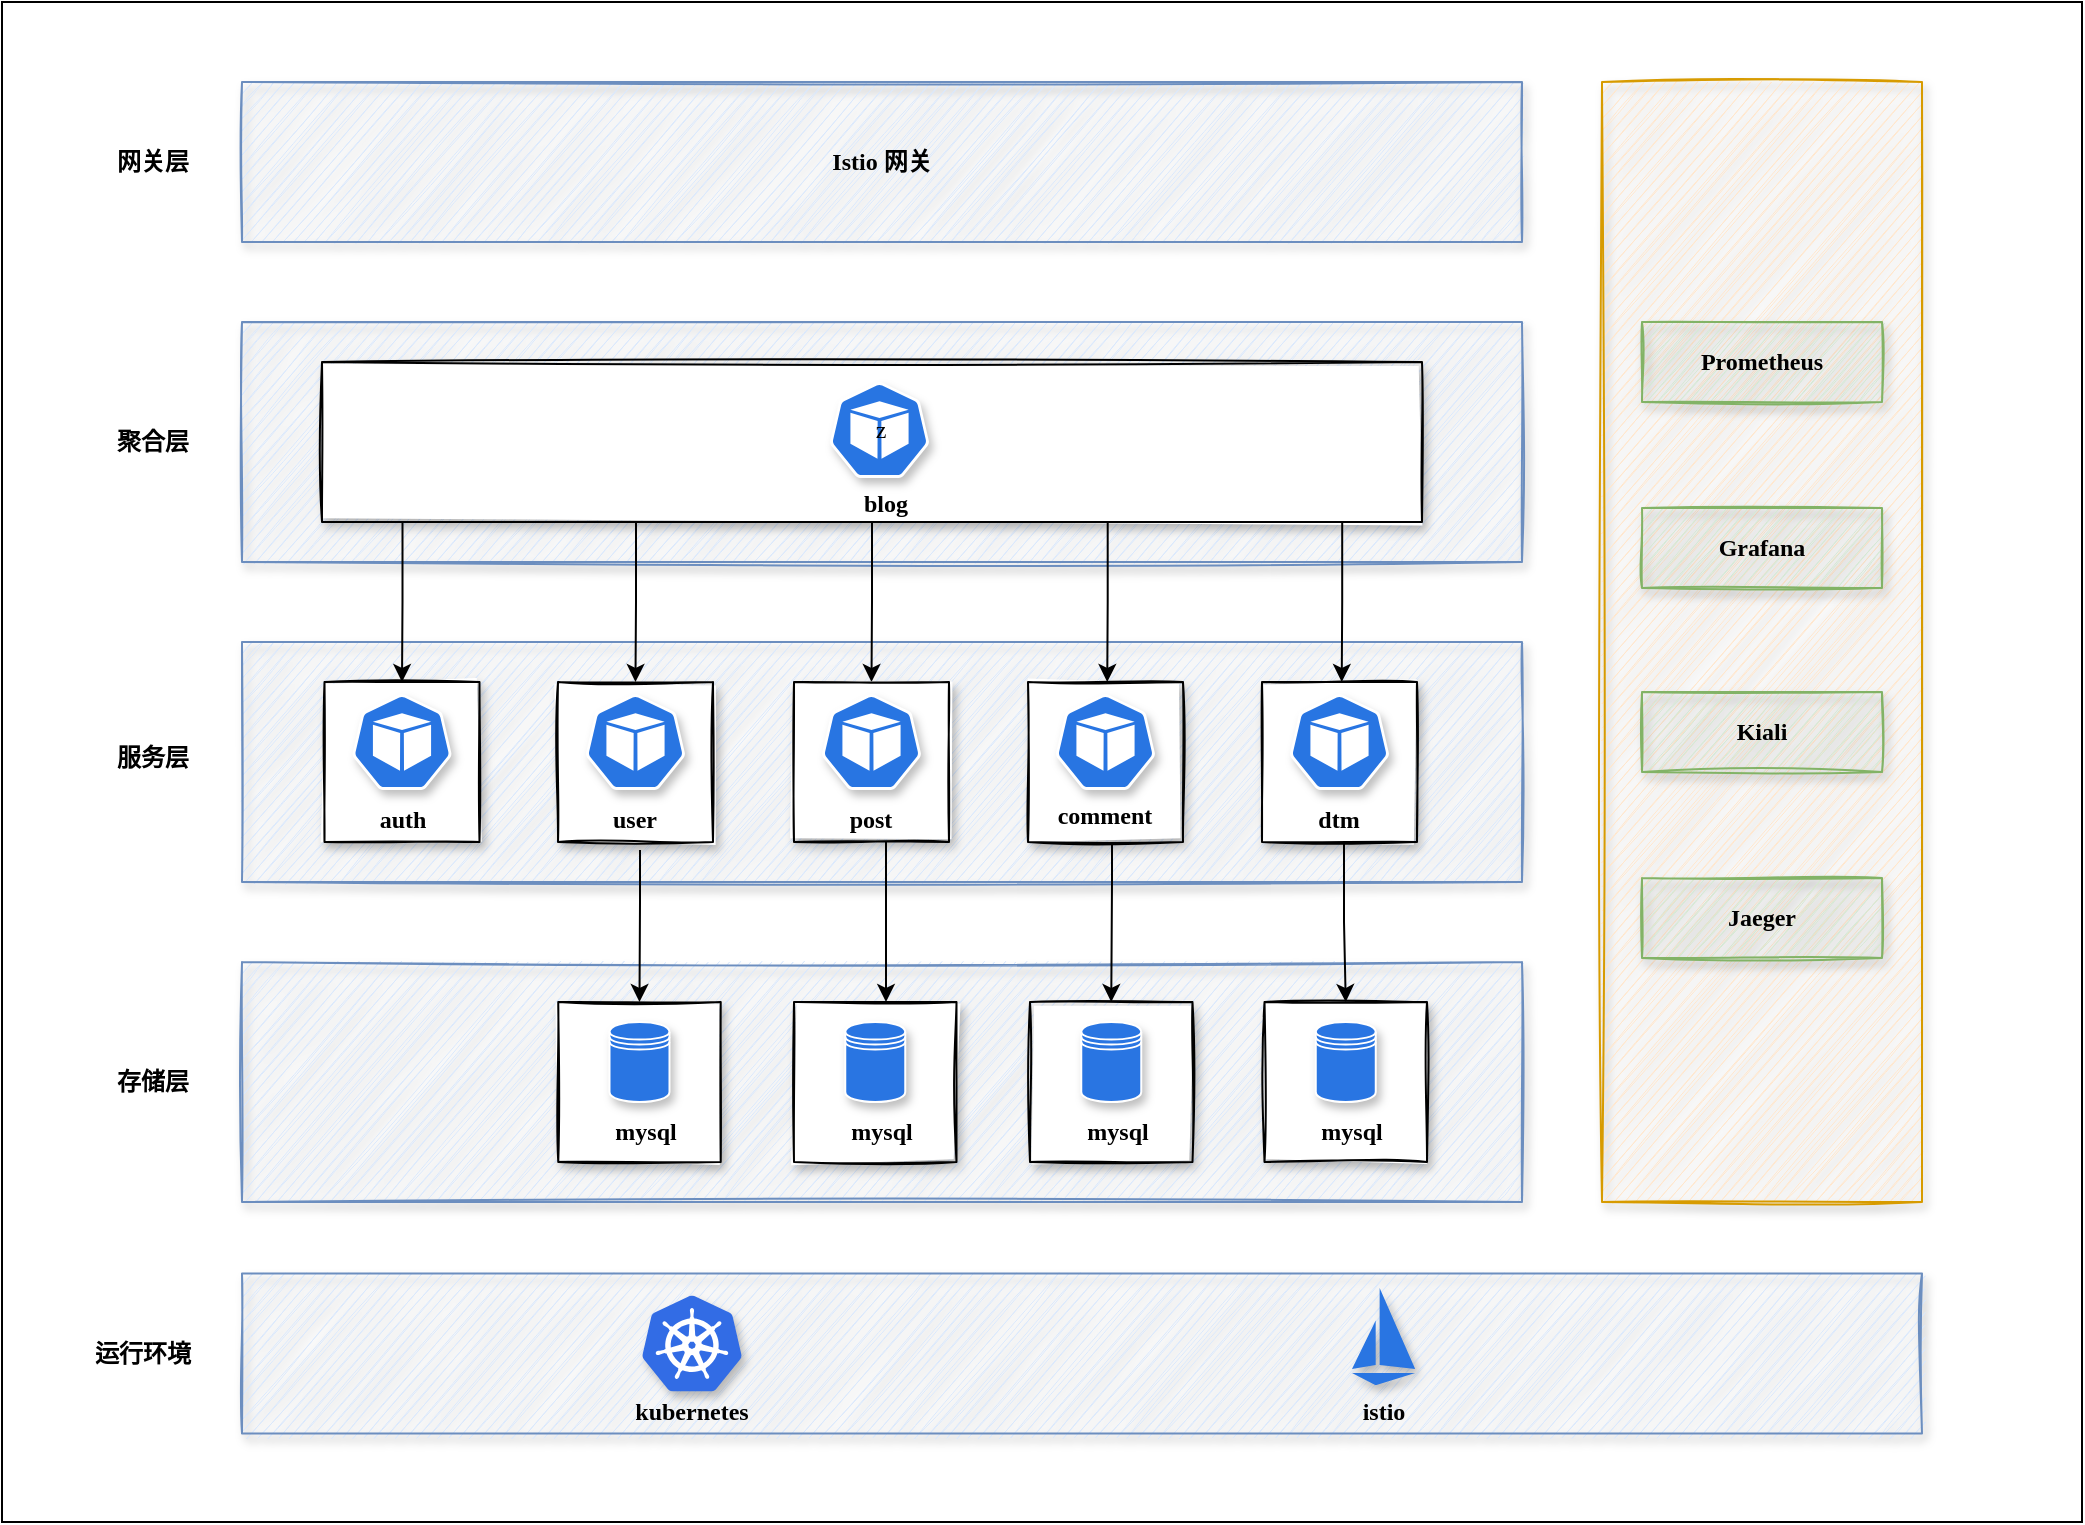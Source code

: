 <mxfile version="16.0.2" type="device"><diagram id="LwKri22nvGk3Ds53KY60" name="第 1 页"><mxGraphModel dx="1106" dy="997" grid="1" gridSize="10" guides="1" tooltips="1" connect="1" arrows="1" fold="1" page="1" pageScale="1" pageWidth="827" pageHeight="1169" math="0" shadow="0"><root><mxCell id="0"/><mxCell id="1" parent="0"/><mxCell id="ij2XhCBAjKedPNsPCyID-1" value="" style="rounded=0;whiteSpace=wrap;html=1;" parent="1" vertex="1"><mxGeometry x="40" y="80" width="1040" height="760" as="geometry"/></mxCell><mxCell id="ps9PczqEcl58uF0WztMF-9" value="" style="rounded=0;whiteSpace=wrap;html=1;glass=0;labelBackgroundColor=none;sketch=1;fontFamily=翩翩体-简;shadow=1;fillColor=#dae8fc;strokeColor=#6c8ebf;fontStyle=1;" parent="1" vertex="1"><mxGeometry x="160" y="240" width="640" height="120" as="geometry"/></mxCell><mxCell id="llwJ7hgE5hbQ1F6rDF4Q-48" value="" style="rounded=0;whiteSpace=wrap;html=1;shadow=1;glass=0;labelBackgroundColor=none;sketch=1;fontFamily=翩翩体-简;fillColor=#dae8fc;strokeColor=#6c8ebf;" parent="1" vertex="1"><mxGeometry x="160" y="560" width="640" height="120" as="geometry"/></mxCell><mxCell id="llwJ7hgE5hbQ1F6rDF4Q-33" value="" style="rounded=0;whiteSpace=wrap;html=1;shadow=1;glass=0;labelBackgroundColor=none;sketch=1;fontFamily=翩翩体-简;fillColor=#dae8fc;strokeColor=#6c8ebf;" parent="1" vertex="1"><mxGeometry x="160" y="400" width="640" height="120" as="geometry"/></mxCell><mxCell id="llwJ7hgE5hbQ1F6rDF4Q-32" value="网关层" style="text;html=1;align=center;verticalAlign=middle;resizable=0;points=[];autosize=1;strokeColor=none;fillColor=none;sketch=1;fontFamily=翩翩体-简;fontStyle=1" parent="1" vertex="1"><mxGeometry x="90" y="150" width="50" height="20" as="geometry"/></mxCell><mxCell id="llwJ7hgE5hbQ1F6rDF4Q-34" value="服务层" style="text;html=1;align=center;verticalAlign=middle;resizable=0;points=[];autosize=1;strokeColor=none;fillColor=none;fontFamily=翩翩体-简;fontStyle=1" parent="1" vertex="1"><mxGeometry x="90" y="448" width="50" height="20" as="geometry"/></mxCell><mxCell id="llwJ7hgE5hbQ1F6rDF4Q-47" value="存储层" style="text;html=1;align=center;verticalAlign=middle;resizable=0;points=[];autosize=1;strokeColor=none;fillColor=none;fontFamily=翩翩体-简;fontStyle=1" parent="1" vertex="1"><mxGeometry x="90" y="610" width="50" height="20" as="geometry"/></mxCell><mxCell id="llwJ7hgE5hbQ1F6rDF4Q-66" value="运行环境" style="text;html=1;align=center;verticalAlign=middle;resizable=0;points=[];autosize=1;strokeColor=none;fillColor=none;fontFamily=翩翩体-简;fontStyle=1" parent="1" vertex="1"><mxGeometry x="80" y="745.76" width="60" height="20" as="geometry"/></mxCell><mxCell id="llwJ7hgE5hbQ1F6rDF4Q-67" value="" style="rounded=0;whiteSpace=wrap;html=1;shadow=1;glass=0;labelBackgroundColor=none;sketch=1;fontFamily=翩翩体-简;fillColor=#dae8fc;strokeColor=#6c8ebf;" parent="1" vertex="1"><mxGeometry x="160" y="715.76" width="840" height="80" as="geometry"/></mxCell><mxCell id="llwJ7hgE5hbQ1F6rDF4Q-68" value="" style="sketch=0;aspect=fixed;html=1;points=[];align=center;image;fontSize=12;image=img/lib/mscae/Kubernetes.svg;rounded=0;shadow=1;glass=0;labelBackgroundColor=none;fontFamily=翩翩体-简;fillColor=#2975E2;" parent="1" vertex="1"><mxGeometry x="360" y="726.76" width="50" height="48" as="geometry"/></mxCell><mxCell id="llwJ7hgE5hbQ1F6rDF4Q-69" value="" style="editableCssRules=.*;shape=image;verticalLabelPosition=bottom;labelBackgroundColor=#ffffff;verticalAlign=top;imageAspect=0;image=data:image/svg+xml,PHN2ZyB4bWxucz0iaHR0cDovL3d3dy53My5vcmcvMjAwMC9zdmciIHhtbG5zOnY9Imh0dHBzOi8vdmVjdGEuaW8vbmFubyIgd2lkdGg9IjE2MCIgaGVpZ2h0PSIyNDAiIHZpZXdCb3g9IjAgMCAxNjAgMjQwIj4mI3hhOwk8c3R5bGUgdHlwZT0idGV4dC9jc3MiPi5zdDAgeyBmaWxsOiByZ2IoNDEsIDExNywgMjI2KTsgfSA8L3N0eWxlPiYjeGE7CTxwYXRoIGNsYXNzPSJzdDAiIGQ9Ik02MCAyNDBMMCAyMTBoMTYwem0wLTE2MEwwIDIwMGw2MC0xMHpNNzAgMHYxOTBsOTAgMTB6Ii8+JiN4YTs8L3N2Zz4=;fontColor=default;rounded=0;shadow=1;glass=0;sketch=0;fontFamily=翩翩体-简;fillColor=#2975E2;aspect=fixed;" parent="1" vertex="1"><mxGeometry x="715" y="723" width="31.59" height="48.59" as="geometry"/></mxCell><mxCell id="llwJ7hgE5hbQ1F6rDF4Q-31" value="Istio 网关" style="rounded=0;whiteSpace=wrap;html=1;glass=0;labelBackgroundColor=none;sketch=1;fontFamily=翩翩体-简;shadow=1;fillColor=#dae8fc;strokeColor=#6c8ebf;fontStyle=1;" parent="1" vertex="1"><mxGeometry x="160" y="120" width="640" height="80" as="geometry"/></mxCell><mxCell id="ps9PczqEcl58uF0WztMF-11" value="聚合层" style="text;html=1;align=center;verticalAlign=middle;resizable=0;points=[];autosize=1;strokeColor=none;fillColor=none;fontFamily=翩翩体-简;fontStyle=1" parent="1" vertex="1"><mxGeometry x="90" y="290" width="50" height="20" as="geometry"/></mxCell><mxCell id="ps9PczqEcl58uF0WztMF-12" value="" style="rounded=0;whiteSpace=wrap;html=1;shadow=1;sketch=1;fillColor=#ffe6cc;strokeColor=#d79b00;fontFamily=翩翩体-简;" parent="1" vertex="1"><mxGeometry x="840" y="120" width="160" height="560" as="geometry"/></mxCell><mxCell id="ps9PczqEcl58uF0WztMF-14" value="Prometheus" style="rounded=0;whiteSpace=wrap;html=1;shadow=1;labelBackgroundColor=none;sketch=1;fillColor=#d5e8d4;fontFamily=翩翩体-简;strokeColor=#82b366;fontStyle=1" parent="1" vertex="1"><mxGeometry x="860" y="240" width="120" height="40" as="geometry"/></mxCell><mxCell id="ps9PczqEcl58uF0WztMF-15" value="Grafana" style="rounded=0;whiteSpace=wrap;html=1;shadow=1;labelBackgroundColor=none;sketch=1;fillColor=#d5e8d4;fontFamily=翩翩体-简;strokeColor=#82b366;fontStyle=1" parent="1" vertex="1"><mxGeometry x="860" y="333" width="120" height="40" as="geometry"/></mxCell><mxCell id="ps9PczqEcl58uF0WztMF-16" value="Kiali" style="rounded=0;whiteSpace=wrap;html=1;shadow=1;labelBackgroundColor=none;sketch=1;fillColor=#d5e8d4;fontFamily=翩翩体-简;strokeColor=#82b366;fontStyle=1" parent="1" vertex="1"><mxGeometry x="860" y="425" width="120" height="40" as="geometry"/></mxCell><mxCell id="ps9PczqEcl58uF0WztMF-17" value="Jaeger" style="rounded=0;whiteSpace=wrap;html=1;shadow=1;labelBackgroundColor=none;sketch=1;fillColor=#d5e8d4;fontFamily=翩翩体-简;strokeColor=#82b366;fontStyle=1" parent="1" vertex="1"><mxGeometry x="860" y="518" width="120" height="40" as="geometry"/></mxCell><mxCell id="ps9PczqEcl58uF0WztMF-18" style="edgeStyle=orthogonalEdgeStyle;rounded=0;orthogonalLoop=1;jettySize=auto;html=1;exitX=0.5;exitY=1;exitDx=0;exitDy=0;fontFamily=翩翩体-简;" parent="1" source="ps9PczqEcl58uF0WztMF-12" target="ps9PczqEcl58uF0WztMF-12" edge="1"><mxGeometry relative="1" as="geometry"/></mxCell><mxCell id="i2QPZvWdZ5tF4U3GfPa1-3" style="edgeStyle=orthogonalEdgeStyle;rounded=0;orthogonalLoop=1;jettySize=auto;html=1;exitX=0.5;exitY=1;exitDx=0;exitDy=0;" parent="1" source="ps9PczqEcl58uF0WztMF-12" target="ps9PczqEcl58uF0WztMF-12" edge="1"><mxGeometry relative="1" as="geometry"/></mxCell><mxCell id="i2QPZvWdZ5tF4U3GfPa1-39" style="edgeStyle=orthogonalEdgeStyle;rounded=0;orthogonalLoop=1;jettySize=auto;html=1;entryX=0.5;entryY=0;entryDx=0;entryDy=0;" parent="1" source="i2QPZvWdZ5tF4U3GfPa1-9" target="nr0nZn-drRLPAjUNzTEv-10" edge="1"><mxGeometry relative="1" as="geometry"><Array as="points"><mxPoint x="359" y="530"/><mxPoint x="359" y="530"/></Array></mxGeometry></mxCell><mxCell id="i2QPZvWdZ5tF4U3GfPa1-40" style="edgeStyle=orthogonalEdgeStyle;rounded=0;orthogonalLoop=1;jettySize=auto;html=1;" parent="1" source="i2QPZvWdZ5tF4U3GfPa1-10" target="i2QPZvWdZ5tF4U3GfPa1-27" edge="1"><mxGeometry relative="1" as="geometry"><Array as="points"><mxPoint x="482" y="520"/><mxPoint x="482" y="520"/></Array></mxGeometry></mxCell><mxCell id="i2QPZvWdZ5tF4U3GfPa1-36" style="edgeStyle=orthogonalEdgeStyle;rounded=0;orthogonalLoop=1;jettySize=auto;html=1;entryX=0.5;entryY=0;entryDx=0;entryDy=0;" parent="1" target="i2QPZvWdZ5tF4U3GfPa1-10" edge="1"><mxGeometry relative="1" as="geometry"><mxPoint x="478.762" y="340" as="sourcePoint"/><Array as="points"><mxPoint x="475" y="340"/><mxPoint x="475" y="380"/></Array></mxGeometry></mxCell><mxCell id="AB8YKz1x-UYeTyazyFeB-13" style="edgeStyle=orthogonalEdgeStyle;rounded=0;orthogonalLoop=1;jettySize=auto;html=1;entryX=0.5;entryY=0;entryDx=0;entryDy=0;" parent="1" source="AB8YKz1x-UYeTyazyFeB-2" target="AB8YKz1x-UYeTyazyFeB-5" edge="1"><mxGeometry relative="1" as="geometry"><Array as="points"><mxPoint x="711" y="540"/><mxPoint x="711" y="540"/></Array></mxGeometry></mxCell><mxCell id="AB8YKz1x-UYeTyazyFeB-18" value="" style="group" parent="1" vertex="1" connectable="0"><mxGeometry x="201.25" y="420" width="77.5" height="84" as="geometry"/></mxCell><mxCell id="nr0nZn-drRLPAjUNzTEv-1" value="" style="rounded=0;whiteSpace=wrap;html=1;shadow=1;sketch=1;" parent="AB8YKz1x-UYeTyazyFeB-18" vertex="1"><mxGeometry width="77.5" height="80" as="geometry"/></mxCell><mxCell id="llwJ7hgE5hbQ1F6rDF4Q-35" value="" style="sketch=0;html=1;dashed=0;whitespace=wrap;fillColor=#2875E2;strokeColor=#ffffff;points=[[0.005,0.63,0],[0.1,0.2,0],[0.9,0.2,0],[0.5,0,0],[0.995,0.63,0],[0.72,0.99,0],[0.5,1,0],[0.28,0.99,0]];shape=mxgraph.kubernetes.icon;prIcon=pod;rounded=0;shadow=1;glass=0;labelBackgroundColor=none;fontFamily=翩翩体-简;" parent="AB8YKz1x-UYeTyazyFeB-18" vertex="1"><mxGeometry x="13.75" y="6" width="50" height="48" as="geometry"/></mxCell><mxCell id="i2QPZvWdZ5tF4U3GfPa1-6" value="auth" style="text;html=1;strokeColor=none;fillColor=none;align=center;verticalAlign=middle;whiteSpace=wrap;rounded=0;shadow=1;sketch=1;fontFamily=翩翩体-简;fontStyle=1" parent="AB8YKz1x-UYeTyazyFeB-18" vertex="1"><mxGeometry x="1.25" y="54" width="75" height="30" as="geometry"/></mxCell><mxCell id="AB8YKz1x-UYeTyazyFeB-19" value="" style="group" parent="1" vertex="1" connectable="0"><mxGeometry x="318" y="420" width="77.5" height="84" as="geometry"/></mxCell><mxCell id="i2QPZvWdZ5tF4U3GfPa1-7" value="" style="rounded=0;whiteSpace=wrap;html=1;shadow=1;sketch=1;" parent="AB8YKz1x-UYeTyazyFeB-19" vertex="1"><mxGeometry width="77.5" height="80" as="geometry"/></mxCell><mxCell id="i2QPZvWdZ5tF4U3GfPa1-8" value="" style="sketch=0;html=1;dashed=0;whitespace=wrap;fillColor=#2875E2;strokeColor=#ffffff;points=[[0.005,0.63,0],[0.1,0.2,0],[0.9,0.2,0],[0.5,0,0],[0.995,0.63,0],[0.72,0.99,0],[0.5,1,0],[0.28,0.99,0]];shape=mxgraph.kubernetes.icon;prIcon=pod;rounded=0;shadow=1;glass=0;labelBackgroundColor=none;fontFamily=翩翩体-简;" parent="AB8YKz1x-UYeTyazyFeB-19" vertex="1"><mxGeometry x="13.75" y="6" width="50" height="48" as="geometry"/></mxCell><mxCell id="i2QPZvWdZ5tF4U3GfPa1-9" value="user" style="text;html=1;strokeColor=none;fillColor=none;align=center;verticalAlign=middle;whiteSpace=wrap;rounded=0;shadow=1;sketch=1;fontFamily=翩翩体-简;fontStyle=1" parent="AB8YKz1x-UYeTyazyFeB-19" vertex="1"><mxGeometry x="1.25" y="54" width="75" height="30" as="geometry"/></mxCell><mxCell id="AB8YKz1x-UYeTyazyFeB-20" value="" style="group" parent="1" vertex="1" connectable="0"><mxGeometry x="436" y="420" width="77.5" height="84" as="geometry"/></mxCell><mxCell id="i2QPZvWdZ5tF4U3GfPa1-10" value="" style="rounded=0;whiteSpace=wrap;html=1;shadow=1;sketch=1;" parent="AB8YKz1x-UYeTyazyFeB-20" vertex="1"><mxGeometry width="77.5" height="80" as="geometry"/></mxCell><mxCell id="i2QPZvWdZ5tF4U3GfPa1-11" value="" style="sketch=0;html=1;dashed=0;whitespace=wrap;fillColor=#2875E2;strokeColor=#ffffff;points=[[0.005,0.63,0],[0.1,0.2,0],[0.9,0.2,0],[0.5,0,0],[0.995,0.63,0],[0.72,0.99,0],[0.5,1,0],[0.28,0.99,0]];shape=mxgraph.kubernetes.icon;prIcon=pod;rounded=0;shadow=1;glass=0;labelBackgroundColor=none;fontFamily=翩翩体-简;" parent="AB8YKz1x-UYeTyazyFeB-20" vertex="1"><mxGeometry x="13.75" y="6" width="50" height="48" as="geometry"/></mxCell><mxCell id="i2QPZvWdZ5tF4U3GfPa1-12" value="post" style="text;html=1;strokeColor=none;fillColor=none;align=center;verticalAlign=middle;whiteSpace=wrap;rounded=0;shadow=1;sketch=1;fontFamily=翩翩体-简;fontStyle=1" parent="AB8YKz1x-UYeTyazyFeB-20" vertex="1"><mxGeometry x="1.25" y="54" width="75" height="30" as="geometry"/></mxCell><mxCell id="AB8YKz1x-UYeTyazyFeB-21" value="" style="group" parent="1" vertex="1" connectable="0"><mxGeometry x="553" y="420" width="77.5" height="84" as="geometry"/></mxCell><mxCell id="i2QPZvWdZ5tF4U3GfPa1-13" value="" style="rounded=0;whiteSpace=wrap;html=1;shadow=1;sketch=1;" parent="AB8YKz1x-UYeTyazyFeB-21" vertex="1"><mxGeometry width="77.5" height="80" as="geometry"/></mxCell><mxCell id="i2QPZvWdZ5tF4U3GfPa1-14" value="" style="sketch=0;html=1;dashed=0;whitespace=wrap;fillColor=#2875E2;strokeColor=#ffffff;points=[[0.005,0.63,0],[0.1,0.2,0],[0.9,0.2,0],[0.5,0,0],[0.995,0.63,0],[0.72,0.99,0],[0.5,1,0],[0.28,0.99,0]];shape=mxgraph.kubernetes.icon;prIcon=pod;rounded=0;shadow=1;glass=0;labelBackgroundColor=none;fontFamily=翩翩体-简;" parent="AB8YKz1x-UYeTyazyFeB-21" vertex="1"><mxGeometry x="13.75" y="6" width="50" height="48" as="geometry"/></mxCell><mxCell id="i2QPZvWdZ5tF4U3GfPa1-15" value="comment" style="text;html=1;strokeColor=none;fillColor=none;align=center;verticalAlign=middle;whiteSpace=wrap;rounded=0;shadow=1;sketch=1;fontFamily=翩翩体-简;fontStyle=1" parent="AB8YKz1x-UYeTyazyFeB-21" vertex="1"><mxGeometry x="1.25" y="54" width="75" height="26" as="geometry"/></mxCell><mxCell id="AB8YKz1x-UYeTyazyFeB-22" value="" style="group" parent="1" vertex="1" connectable="0"><mxGeometry x="670" y="420" width="77.5" height="84" as="geometry"/></mxCell><mxCell id="AB8YKz1x-UYeTyazyFeB-2" value="" style="rounded=0;whiteSpace=wrap;html=1;shadow=1;sketch=1;" parent="AB8YKz1x-UYeTyazyFeB-22" vertex="1"><mxGeometry width="77.5" height="80" as="geometry"/></mxCell><mxCell id="AB8YKz1x-UYeTyazyFeB-3" value="" style="sketch=0;html=1;dashed=0;whitespace=wrap;fillColor=#2875E2;strokeColor=#ffffff;points=[[0.005,0.63,0],[0.1,0.2,0],[0.9,0.2,0],[0.5,0,0],[0.995,0.63,0],[0.72,0.99,0],[0.5,1,0],[0.28,0.99,0]];shape=mxgraph.kubernetes.icon;prIcon=pod;rounded=0;shadow=1;glass=0;labelBackgroundColor=none;fontFamily=翩翩体-简;" parent="AB8YKz1x-UYeTyazyFeB-22" vertex="1"><mxGeometry x="13.75" y="6" width="50" height="48" as="geometry"/></mxCell><mxCell id="AB8YKz1x-UYeTyazyFeB-4" value="dtm" style="text;html=1;strokeColor=none;fillColor=none;align=center;verticalAlign=middle;whiteSpace=wrap;rounded=0;shadow=1;sketch=1;fontFamily=翩翩体-简;fontStyle=1" parent="AB8YKz1x-UYeTyazyFeB-22" vertex="1"><mxGeometry x="1.25" y="54" width="75" height="30" as="geometry"/></mxCell><mxCell id="AB8YKz1x-UYeTyazyFeB-23" value="" style="group" parent="1" vertex="1" connectable="0"><mxGeometry x="318.12" y="580" width="81.25" height="80" as="geometry"/></mxCell><mxCell id="nr0nZn-drRLPAjUNzTEv-10" value="" style="rounded=0;whiteSpace=wrap;html=1;shadow=1;sketch=1;" parent="AB8YKz1x-UYeTyazyFeB-23" vertex="1"><mxGeometry width="81.25" height="80" as="geometry"/></mxCell><mxCell id="llwJ7hgE5hbQ1F6rDF4Q-60" value="" style="shape=datastore;whiteSpace=wrap;html=1;rounded=0;shadow=1;glass=0;labelBackgroundColor=none;sketch=0;fontFamily=翩翩体-简;fillColor=#2975E2;strokeColor=#FFFFFF;aspect=fixed;" parent="AB8YKz1x-UYeTyazyFeB-23" vertex="1"><mxGeometry x="25.63" y="10" width="30" height="40" as="geometry"/></mxCell><mxCell id="llwJ7hgE5hbQ1F6rDF4Q-62" value="mysql" style="text;html=1;strokeColor=none;fillColor=none;align=center;verticalAlign=middle;whiteSpace=wrap;rounded=0;shadow=1;glass=0;labelBackgroundColor=none;sketch=0;fontFamily=翩翩体-简;fontStyle=1" parent="AB8YKz1x-UYeTyazyFeB-23" vertex="1"><mxGeometry x="14.01" y="50" width="60" height="30" as="geometry"/></mxCell><mxCell id="AB8YKz1x-UYeTyazyFeB-24" value="" style="group" parent="1" vertex="1" connectable="0"><mxGeometry x="436" y="580" width="81.25" height="80" as="geometry"/></mxCell><mxCell id="i2QPZvWdZ5tF4U3GfPa1-27" value="" style="rounded=0;whiteSpace=wrap;html=1;shadow=1;sketch=1;" parent="AB8YKz1x-UYeTyazyFeB-24" vertex="1"><mxGeometry width="81.25" height="80" as="geometry"/></mxCell><mxCell id="i2QPZvWdZ5tF4U3GfPa1-28" value="" style="shape=datastore;whiteSpace=wrap;html=1;rounded=0;shadow=1;glass=0;labelBackgroundColor=none;sketch=0;fontFamily=翩翩体-简;fillColor=#2975E2;strokeColor=#FFFFFF;aspect=fixed;" parent="AB8YKz1x-UYeTyazyFeB-24" vertex="1"><mxGeometry x="25.63" y="10" width="30" height="40" as="geometry"/></mxCell><mxCell id="i2QPZvWdZ5tF4U3GfPa1-29" value="mysql" style="text;html=1;strokeColor=none;fillColor=none;align=center;verticalAlign=middle;whiteSpace=wrap;rounded=0;shadow=1;glass=0;labelBackgroundColor=none;sketch=0;fontFamily=翩翩体-简;fontStyle=1" parent="AB8YKz1x-UYeTyazyFeB-24" vertex="1"><mxGeometry x="14.01" y="50" width="60" height="30" as="geometry"/></mxCell><mxCell id="AB8YKz1x-UYeTyazyFeB-25" value="" style="group" parent="1" vertex="1" connectable="0"><mxGeometry x="554" y="580" width="81.25" height="80" as="geometry"/></mxCell><mxCell id="i2QPZvWdZ5tF4U3GfPa1-30" value="" style="rounded=0;whiteSpace=wrap;html=1;shadow=1;sketch=1;" parent="AB8YKz1x-UYeTyazyFeB-25" vertex="1"><mxGeometry width="81.25" height="80" as="geometry"/></mxCell><mxCell id="i2QPZvWdZ5tF4U3GfPa1-31" value="" style="shape=datastore;whiteSpace=wrap;html=1;rounded=0;shadow=1;glass=0;labelBackgroundColor=none;sketch=0;fontFamily=翩翩体-简;fillColor=#2975E2;strokeColor=#FFFFFF;aspect=fixed;" parent="AB8YKz1x-UYeTyazyFeB-25" vertex="1"><mxGeometry x="25.63" y="10" width="30" height="40" as="geometry"/></mxCell><mxCell id="i2QPZvWdZ5tF4U3GfPa1-32" value="mysql" style="text;html=1;strokeColor=none;fillColor=none;align=center;verticalAlign=middle;whiteSpace=wrap;rounded=0;shadow=1;glass=0;labelBackgroundColor=none;sketch=0;fontFamily=翩翩体-简;fontStyle=1" parent="AB8YKz1x-UYeTyazyFeB-25" vertex="1"><mxGeometry x="14.01" y="50" width="60" height="30" as="geometry"/></mxCell><mxCell id="AB8YKz1x-UYeTyazyFeB-26" value="" style="group" parent="1" vertex="1" connectable="0"><mxGeometry x="671.25" y="580" width="81.25" height="80" as="geometry"/></mxCell><mxCell id="AB8YKz1x-UYeTyazyFeB-5" value="" style="rounded=0;whiteSpace=wrap;html=1;shadow=1;sketch=1;" parent="AB8YKz1x-UYeTyazyFeB-26" vertex="1"><mxGeometry width="81.25" height="80" as="geometry"/></mxCell><mxCell id="AB8YKz1x-UYeTyazyFeB-6" value="" style="shape=datastore;whiteSpace=wrap;html=1;rounded=0;shadow=1;glass=0;labelBackgroundColor=none;sketch=0;fontFamily=翩翩体-简;fillColor=#2975E2;strokeColor=#FFFFFF;aspect=fixed;" parent="AB8YKz1x-UYeTyazyFeB-26" vertex="1"><mxGeometry x="25.63" y="10" width="30" height="40" as="geometry"/></mxCell><mxCell id="AB8YKz1x-UYeTyazyFeB-14" value="mysql" style="text;html=1;strokeColor=none;fillColor=none;align=center;verticalAlign=middle;whiteSpace=wrap;rounded=0;shadow=1;glass=0;labelBackgroundColor=none;sketch=0;fontFamily=翩翩体-简;fontStyle=1" parent="AB8YKz1x-UYeTyazyFeB-26" vertex="1"><mxGeometry x="13.75" y="50" width="60" height="30" as="geometry"/></mxCell><mxCell id="AB8YKz1x-UYeTyazyFeB-28" value="" style="group" parent="1" vertex="1" connectable="0"><mxGeometry x="200" y="260" width="550" height="86" as="geometry"/></mxCell><mxCell id="i2QPZvWdZ5tF4U3GfPa1-16" value="" style="rounded=0;whiteSpace=wrap;html=1;shadow=1;sketch=1;" parent="AB8YKz1x-UYeTyazyFeB-28" vertex="1"><mxGeometry width="550" height="80" as="geometry"/></mxCell><mxCell id="AB8YKz1x-UYeTyazyFeB-27" value="" style="group" parent="AB8YKz1x-UYeTyazyFeB-28" vertex="1" connectable="0"><mxGeometry x="251.88" y="10" width="60" height="76" as="geometry"/></mxCell><mxCell id="AB8YKz1x-UYeTyazyFeB-15" value="z" style="sketch=0;html=1;dashed=0;whitespace=wrap;fillColor=#2875E2;strokeColor=#ffffff;points=[[0.005,0.63,0],[0.1,0.2,0],[0.9,0.2,0],[0.5,0,0],[0.995,0.63,0],[0.72,0.99,0],[0.5,1,0],[0.28,0.99,0]];shape=mxgraph.kubernetes.icon;prIcon=pod;rounded=0;shadow=1;glass=0;labelBackgroundColor=none;fontFamily=翩翩体-简;" parent="AB8YKz1x-UYeTyazyFeB-27" vertex="1"><mxGeometry x="1.87" width="50" height="48" as="geometry"/></mxCell><mxCell id="AB8YKz1x-UYeTyazyFeB-17" value="blog" style="text;html=1;strokeColor=none;fillColor=none;align=center;verticalAlign=middle;whiteSpace=wrap;rounded=0;fontFamily=翩翩体-简;fontStyle=1" parent="AB8YKz1x-UYeTyazyFeB-27" vertex="1"><mxGeometry y="46" width="60" height="30" as="geometry"/></mxCell><mxCell id="AB8YKz1x-UYeTyazyFeB-29" value="" style="edgeStyle=orthogonalEdgeStyle;rounded=0;orthogonalLoop=1;jettySize=auto;html=1;fontFamily=翩翩体-简;entryX=0.5;entryY=0;entryDx=0;entryDy=0;" parent="1" source="i2QPZvWdZ5tF4U3GfPa1-15" target="i2QPZvWdZ5tF4U3GfPa1-30" edge="1"><mxGeometry relative="1" as="geometry"><mxPoint x="595" y="570" as="targetPoint"/><Array as="points"><mxPoint x="595" y="520"/><mxPoint x="595" y="520"/></Array></mxGeometry></mxCell><mxCell id="AB8YKz1x-UYeTyazyFeB-30" style="edgeStyle=orthogonalEdgeStyle;rounded=0;orthogonalLoop=1;jettySize=auto;html=1;entryX=0.5;entryY=0;entryDx=0;entryDy=0;" parent="1" edge="1"><mxGeometry relative="1" as="geometry"><mxPoint x="596.632" y="340" as="sourcePoint"/><mxPoint x="592.62" y="420" as="targetPoint"/><Array as="points"><mxPoint x="592.87" y="340"/><mxPoint x="592.87" y="380"/></Array></mxGeometry></mxCell><mxCell id="AB8YKz1x-UYeTyazyFeB-34" style="edgeStyle=orthogonalEdgeStyle;rounded=0;orthogonalLoop=1;jettySize=auto;html=1;entryX=0.5;entryY=0;entryDx=0;entryDy=0;" parent="1" edge="1"><mxGeometry relative="1" as="geometry"><mxPoint x="713.882" y="340" as="sourcePoint"/><mxPoint x="709.87" y="420" as="targetPoint"/><Array as="points"><mxPoint x="710.12" y="340"/><mxPoint x="710.12" y="380"/></Array></mxGeometry></mxCell><mxCell id="AB8YKz1x-UYeTyazyFeB-35" style="edgeStyle=orthogonalEdgeStyle;rounded=0;orthogonalLoop=1;jettySize=auto;html=1;entryX=0.5;entryY=0;entryDx=0;entryDy=0;" parent="1" edge="1"><mxGeometry relative="1" as="geometry"><mxPoint x="360.752" y="340" as="sourcePoint"/><mxPoint x="356.74" y="420" as="targetPoint"/><Array as="points"><mxPoint x="356.99" y="340"/><mxPoint x="356.99" y="380"/></Array></mxGeometry></mxCell><mxCell id="AB8YKz1x-UYeTyazyFeB-36" style="edgeStyle=orthogonalEdgeStyle;rounded=0;orthogonalLoop=1;jettySize=auto;html=1;entryX=0.5;entryY=0;entryDx=0;entryDy=0;" parent="1" edge="1"><mxGeometry relative="1" as="geometry"><mxPoint x="244.012" y="340" as="sourcePoint"/><mxPoint x="240" y="420" as="targetPoint"/><Array as="points"><mxPoint x="240.25" y="340"/><mxPoint x="240.25" y="380"/></Array></mxGeometry></mxCell><mxCell id="1NpL-yRCziFRHyXn0B4g-1" value="kubernetes" style="text;html=1;strokeColor=none;fillColor=none;align=center;verticalAlign=middle;whiteSpace=wrap;rounded=0;fontFamily=翩翩体-简;fontStyle=1" vertex="1" parent="1"><mxGeometry x="355" y="770" width="60" height="30" as="geometry"/></mxCell><mxCell id="1NpL-yRCziFRHyXn0B4g-2" value="istio" style="text;html=1;strokeColor=none;fillColor=none;align=center;verticalAlign=middle;whiteSpace=wrap;rounded=0;fontFamily=翩翩体-简;fontStyle=1" vertex="1" parent="1"><mxGeometry x="700.8" y="770" width="60" height="30" as="geometry"/></mxCell></root></mxGraphModel></diagram></mxfile>